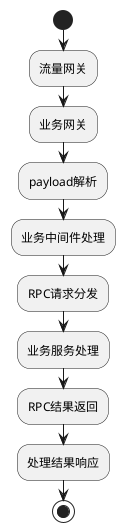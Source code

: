 @startuml
start
:流量网关;
:业务网关;
:payload解析;
:业务中间件处理;
:RPC请求分发;
:业务服务处理;
:RPC结果返回;
:处理结果响应;
stop
@enduml